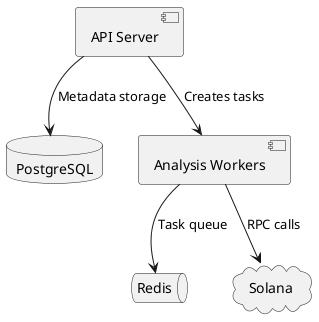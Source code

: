 @startuml

queue "Redis" as redis
database "PostgreSQL" as db
component "Analysis Workers" as workers
component "API Server" as api
cloud "Solana" as solana
api --> workers : Creates tasks
workers --> redis : Task queue
workers --> solana : RPC calls
api --> db : Metadata storage

